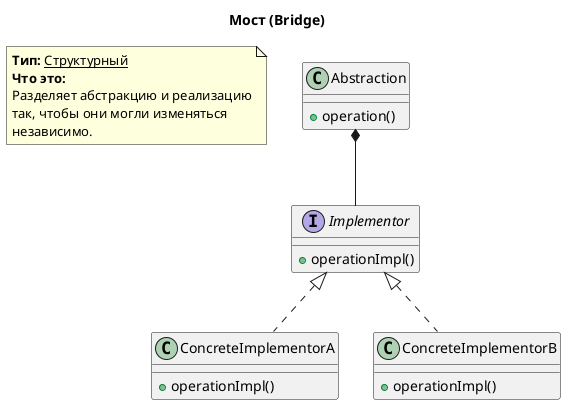 @startuml

title Мост (Bridge)

note as INFO
<b>Тип:</b> <u>Структурный</u>
<b>Что это:</b>
Разделяет абстракцию и реализацию
так, чтобы они могли изменяться
независимо.
endnote

class Abstraction{
    +operation()
}

interface Implementor{
    +operationImpl()
}

class ConcreteImplementorA{
    +operationImpl()
}
class ConcreteImplementorB{
    +operationImpl()
}

Abstraction *-- Implementor
Implementor <|.. ConcreteImplementorA
Implementor <|.. ConcreteImplementorB

@enduml
